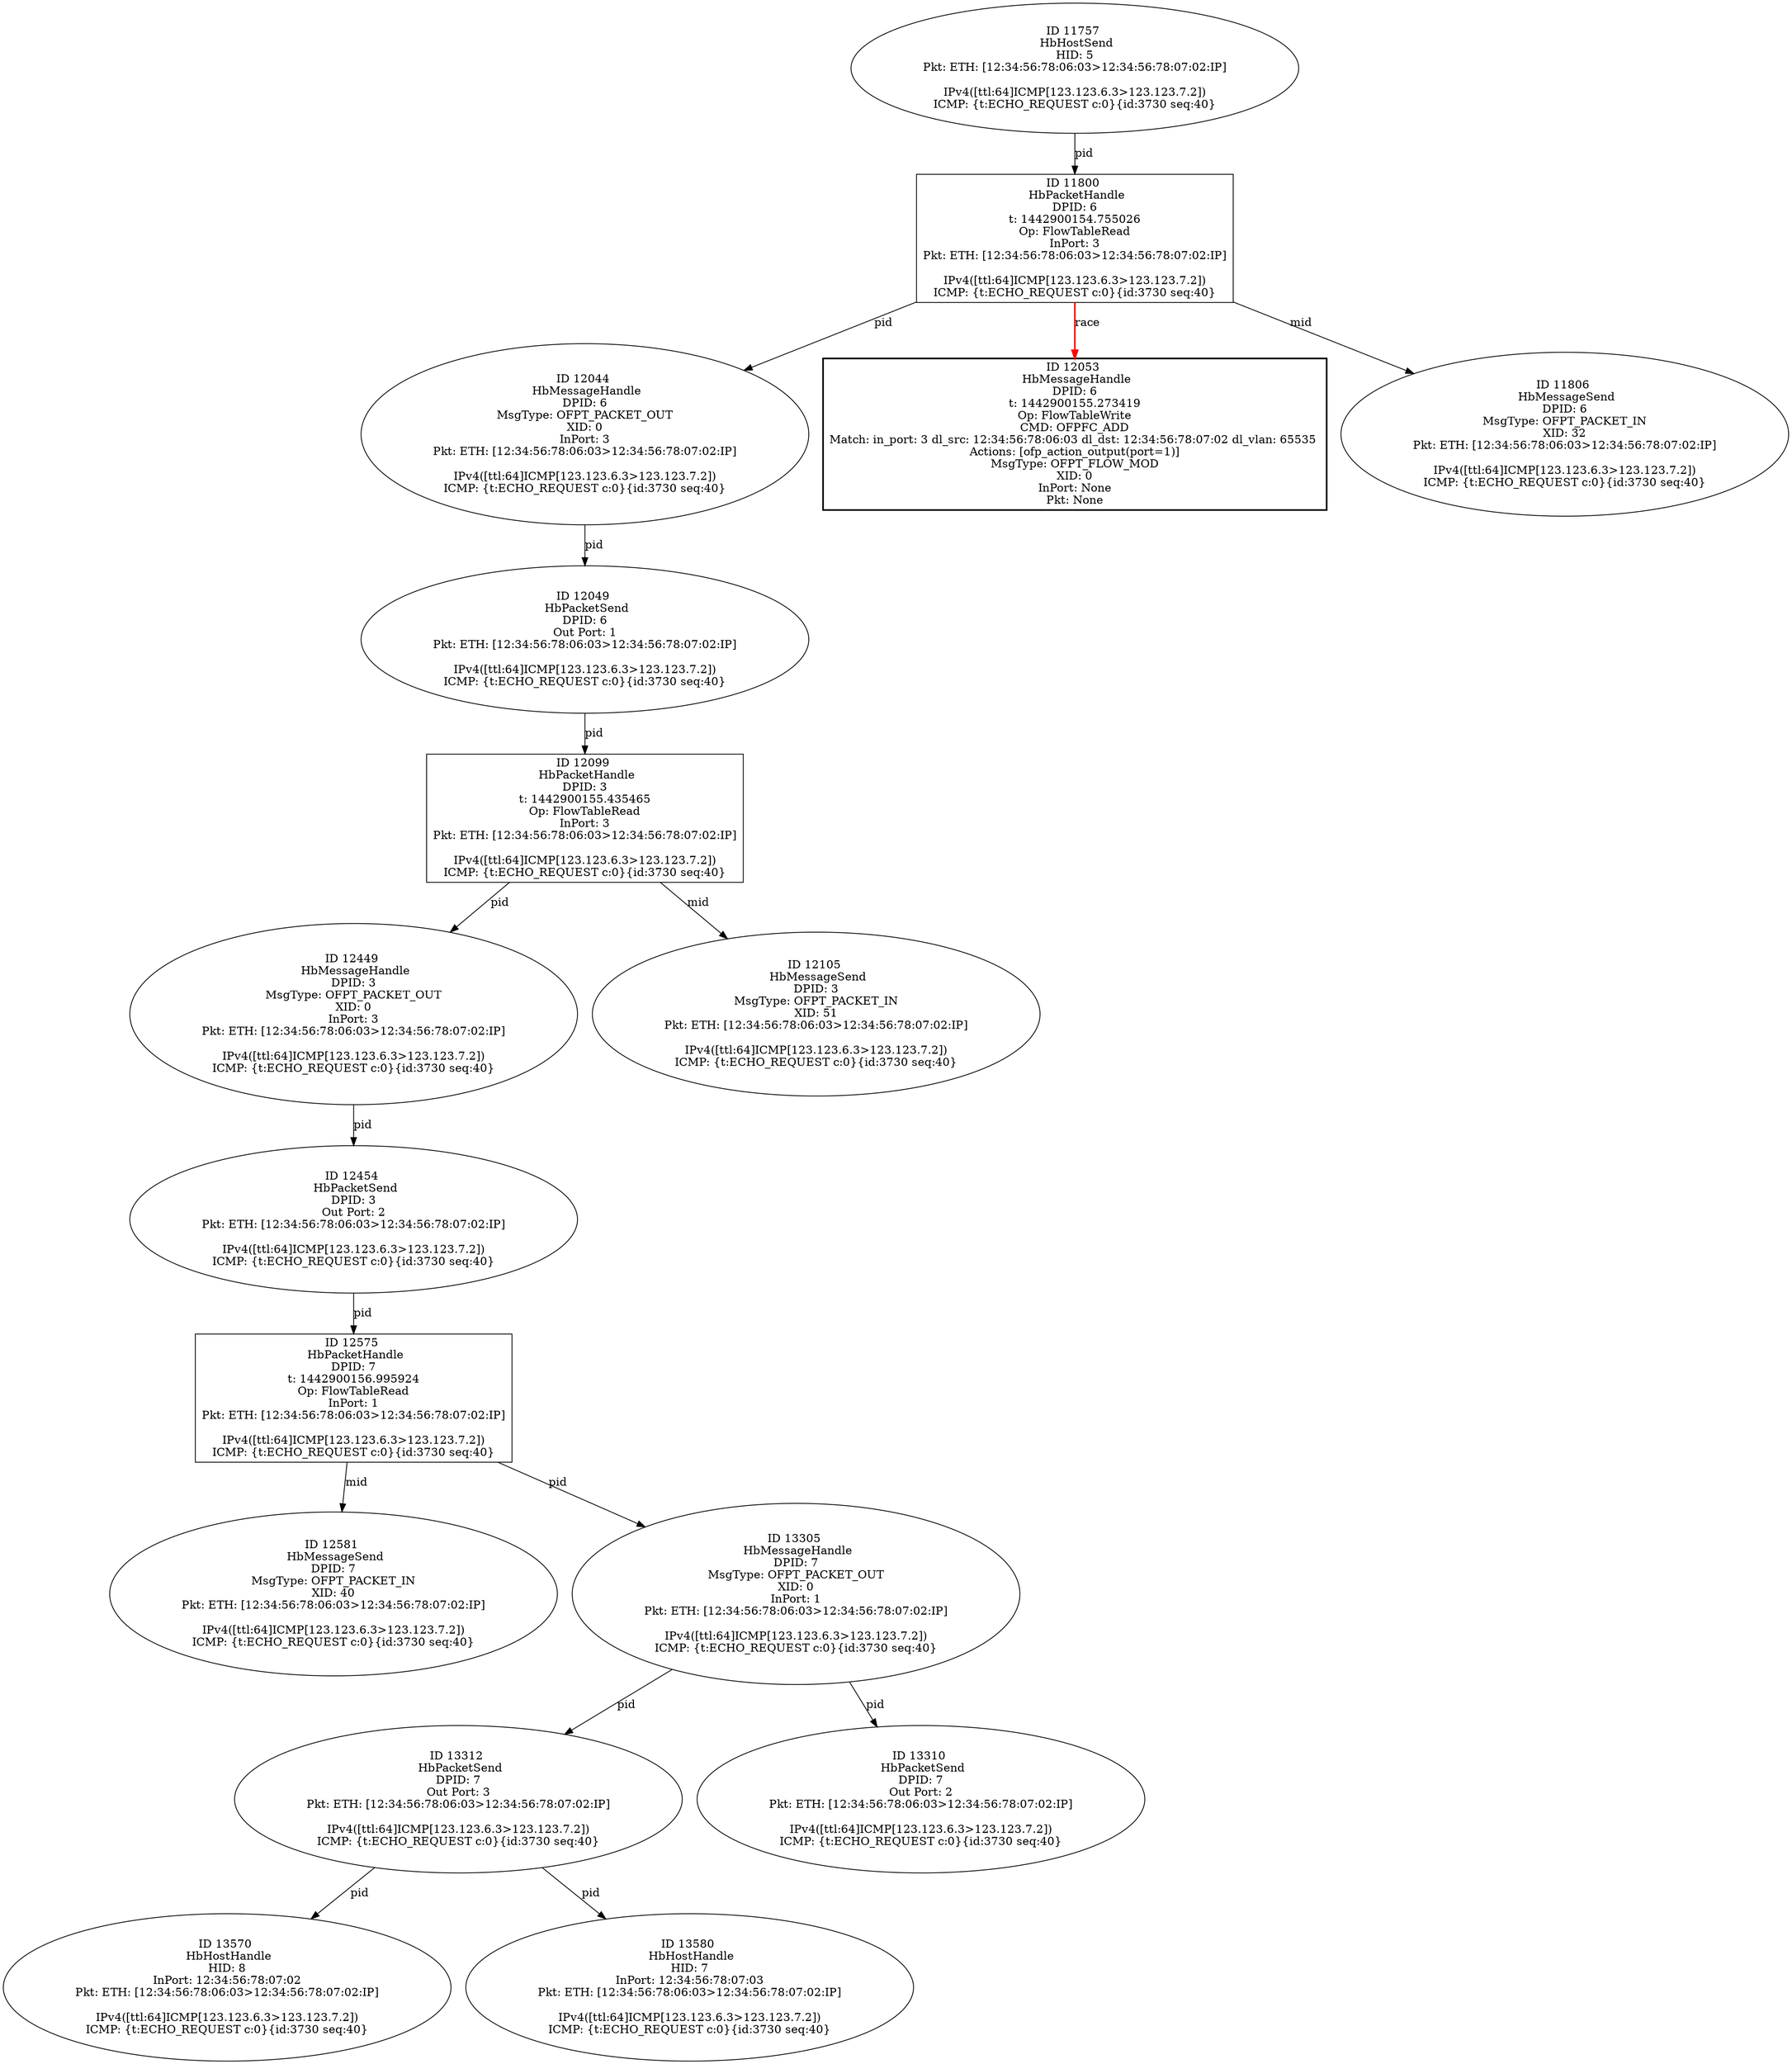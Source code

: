 strict digraph G {
13312 [shape=oval, event=<hb_events.HbPacketSend object at 0x10add0210>, label="ID 13312 
 HbPacketSend
DPID: 7
Out Port: 3
Pkt: ETH: [12:34:56:78:06:03>12:34:56:78:07:02:IP]

IPv4([ttl:64]ICMP[123.123.6.3>123.123.7.2])
ICMP: {t:ECHO_REQUEST c:0}{id:3730 seq:40}"];
12449 [shape=oval, event=<hb_events.HbMessageHandle object at 0x10a9845d0>, label="ID 12449 
 HbMessageHandle
DPID: 3
MsgType: OFPT_PACKET_OUT
XID: 0
InPort: 3
Pkt: ETH: [12:34:56:78:06:03>12:34:56:78:07:02:IP]

IPv4([ttl:64]ICMP[123.123.6.3>123.123.7.2])
ICMP: {t:ECHO_REQUEST c:0}{id:3730 seq:40}"];
13570 [shape=oval, event=<hb_events.HbHostHandle object at 0x10aeb05d0>, label="ID 13570 
 HbHostHandle
HID: 8
InPort: 12:34:56:78:07:02
Pkt: ETH: [12:34:56:78:06:03>12:34:56:78:07:02:IP]

IPv4([ttl:64]ICMP[123.123.6.3>123.123.7.2])
ICMP: {t:ECHO_REQUEST c:0}{id:3730 seq:40}"];
12099 [shape=box, event=<hb_events.HbPacketHandle object at 0x10a76bed0>, label="ID 12099 
 HbPacketHandle
DPID: 3
t: 1442900155.435465
Op: FlowTableRead
InPort: 3
Pkt: ETH: [12:34:56:78:06:03>12:34:56:78:07:02:IP]

IPv4([ttl:64]ICMP[123.123.6.3>123.123.7.2])
ICMP: {t:ECHO_REQUEST c:0}{id:3730 seq:40}"];
12581 [shape=oval, event=<hb_events.HbMessageSend object at 0x10aa6e0d0>, label="ID 12581 
 HbMessageSend
DPID: 7
MsgType: OFPT_PACKET_IN
XID: 40
Pkt: ETH: [12:34:56:78:06:03>12:34:56:78:07:02:IP]

IPv4([ttl:64]ICMP[123.123.6.3>123.123.7.2])
ICMP: {t:ECHO_REQUEST c:0}{id:3730 seq:40}"];
12454 [shape=oval, event=<hb_events.HbPacketSend object at 0x10a984d10>, label="ID 12454 
 HbPacketSend
DPID: 3
Out Port: 2
Pkt: ETH: [12:34:56:78:06:03>12:34:56:78:07:02:IP]

IPv4([ttl:64]ICMP[123.123.6.3>123.123.7.2])
ICMP: {t:ECHO_REQUEST c:0}{id:3730 seq:40}"];
13580 [shape=oval, event=<hb_events.HbHostHandle object at 0x10aeb0ed0>, label="ID 13580 
 HbHostHandle
HID: 7
InPort: 12:34:56:78:07:03
Pkt: ETH: [12:34:56:78:06:03>12:34:56:78:07:02:IP]

IPv4([ttl:64]ICMP[123.123.6.3>123.123.7.2])
ICMP: {t:ECHO_REQUEST c:0}{id:3730 seq:40}"];
12044 [shape=oval, event=<hb_events.HbMessageHandle object at 0x10a7293d0>, label="ID 12044 
 HbMessageHandle
DPID: 6
MsgType: OFPT_PACKET_OUT
XID: 0
InPort: 3
Pkt: ETH: [12:34:56:78:06:03>12:34:56:78:07:02:IP]

IPv4([ttl:64]ICMP[123.123.6.3>123.123.7.2])
ICMP: {t:ECHO_REQUEST c:0}{id:3730 seq:40}"];
11757 [shape=oval, event=<hb_events.HbHostSend object at 0x10a59a690>, label="ID 11757 
 HbHostSend
HID: 5
Pkt: ETH: [12:34:56:78:06:03>12:34:56:78:07:02:IP]

IPv4([ttl:64]ICMP[123.123.6.3>123.123.7.2])
ICMP: {t:ECHO_REQUEST c:0}{id:3730 seq:40}"];
12049 [shape=oval, event=<hb_events.HbPacketSend object at 0x10a729850>, label="ID 12049 
 HbPacketSend
DPID: 6
Out Port: 1
Pkt: ETH: [12:34:56:78:06:03>12:34:56:78:07:02:IP]

IPv4([ttl:64]ICMP[123.123.6.3>123.123.7.2])
ICMP: {t:ECHO_REQUEST c:0}{id:3730 seq:40}"];
12053 [shape=box, style=bold, event=<hb_events.HbMessageHandle object at 0x10a7075d0>, label="ID 12053 
 HbMessageHandle
DPID: 6
t: 1442900155.273419
Op: FlowTableWrite
CMD: OFPFC_ADD
Match: in_port: 3 dl_src: 12:34:56:78:06:03 dl_dst: 12:34:56:78:07:02 dl_vlan: 65535 
Actions: [ofp_action_output(port=1)]
MsgType: OFPT_FLOW_MOD
XID: 0
InPort: None
Pkt: None"];
11806 [shape=oval, event=<hb_events.HbMessageSend object at 0x10a5ee350>, label="ID 11806 
 HbMessageSend
DPID: 6
MsgType: OFPT_PACKET_IN
XID: 32
Pkt: ETH: [12:34:56:78:06:03>12:34:56:78:07:02:IP]

IPv4([ttl:64]ICMP[123.123.6.3>123.123.7.2])
ICMP: {t:ECHO_REQUEST c:0}{id:3730 seq:40}"];
12105 [shape=oval, event=<hb_events.HbMessageSend object at 0x10a777450>, label="ID 12105 
 HbMessageSend
DPID: 3
MsgType: OFPT_PACKET_IN
XID: 51
Pkt: ETH: [12:34:56:78:06:03>12:34:56:78:07:02:IP]

IPv4([ttl:64]ICMP[123.123.6.3>123.123.7.2])
ICMP: {t:ECHO_REQUEST c:0}{id:3730 seq:40}"];
11800 [shape=box, event=<hb_events.HbPacketHandle object at 0x10a5e7ad0>, label="ID 11800 
 HbPacketHandle
DPID: 6
t: 1442900154.755026
Op: FlowTableRead
InPort: 3
Pkt: ETH: [12:34:56:78:06:03>12:34:56:78:07:02:IP]

IPv4([ttl:64]ICMP[123.123.6.3>123.123.7.2])
ICMP: {t:ECHO_REQUEST c:0}{id:3730 seq:40}"];
13305 [shape=oval, event=<hb_events.HbMessageHandle object at 0x10adcca90>, label="ID 13305 
 HbMessageHandle
DPID: 7
MsgType: OFPT_PACKET_OUT
XID: 0
InPort: 1
Pkt: ETH: [12:34:56:78:06:03>12:34:56:78:07:02:IP]

IPv4([ttl:64]ICMP[123.123.6.3>123.123.7.2])
ICMP: {t:ECHO_REQUEST c:0}{id:3730 seq:40}"];
13310 [shape=oval, event=<hb_events.HbPacketSend object at 0x10adccf90>, label="ID 13310 
 HbPacketSend
DPID: 7
Out Port: 2
Pkt: ETH: [12:34:56:78:06:03>12:34:56:78:07:02:IP]

IPv4([ttl:64]ICMP[123.123.6.3>123.123.7.2])
ICMP: {t:ECHO_REQUEST c:0}{id:3730 seq:40}"];
12575 [shape=box, event=<hb_events.HbPacketHandle object at 0x10aa55bd0>, label="ID 12575 
 HbPacketHandle
DPID: 7
t: 1442900156.995924
Op: FlowTableRead
InPort: 1
Pkt: ETH: [12:34:56:78:06:03>12:34:56:78:07:02:IP]

IPv4([ttl:64]ICMP[123.123.6.3>123.123.7.2])
ICMP: {t:ECHO_REQUEST c:0}{id:3730 seq:40}"];
13312 -> 13570  [rel=pid, label=pid];
13312 -> 13580  [rel=pid, label=pid];
12449 -> 12454  [rel=pid, label=pid];
12099 -> 12449  [rel=pid, label=pid];
12099 -> 12105  [rel=mid, label=mid];
12454 -> 12575  [rel=pid, label=pid];
12044 -> 12049  [rel=pid, label=pid];
11757 -> 11800  [rel=pid, label=pid];
12049 -> 12099  [rel=pid, label=pid];
11800 -> 12044  [rel=pid, label=pid];
11800 -> 12053  [harmful=True, color=red, style=bold, rel=race, label=race];
11800 -> 11806  [rel=mid, label=mid];
13305 -> 13312  [rel=pid, label=pid];
13305 -> 13310  [rel=pid, label=pid];
12575 -> 13305  [rel=pid, label=pid];
12575 -> 12581  [rel=mid, label=mid];
}
